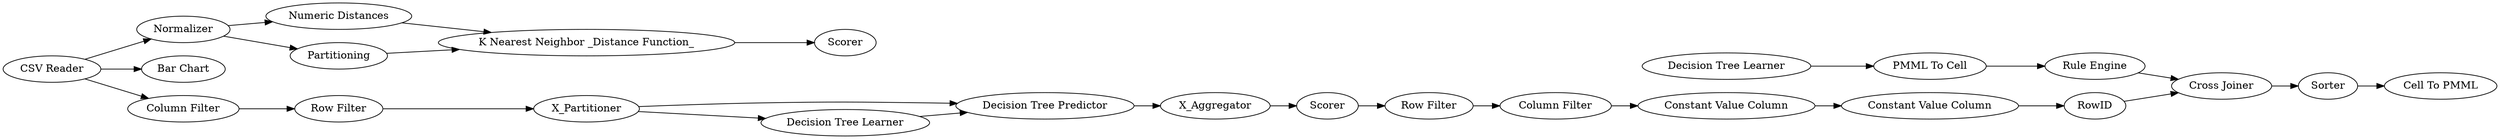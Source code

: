 digraph {
	"5558215564186519127_290" [label="Constant Value Column"]
	"2458070121410873182_28" [label="PMML To Cell"]
	"8477806873549626486_2" [label=X_Partitioner]
	"5558215564186519127_293" [label=RowID]
	"8477806873549626486_32" [label="Decision Tree Predictor"]
	"-8934599507313106552_52" [label=Sorter]
	"2458070121410873182_34" [label="Rule Engine"]
	"5558215564186519127_292" [label="Constant Value Column"]
	"-8934599507313106552_11" [label=Normalizer]
	"8477806873549626486_31" [label="Decision Tree Learner"]
	"5558215564186519127_9" [label="Row Filter"]
	"-8934599507313106552_3" [label="Row Filter"]
	"8477806873549626486_38" [label="Cross Joiner"]
	"5558215564186519127_294" [label="Column Filter"]
	"-8934599507313106552_4" [label="Bar Chart"]
	"8477806873549626486_7" [label=X_Aggregator]
	"-8934599507313106552_2" [label="Column Filter"]
	"-8934599507313106552_10" [label="Numeric Distances"]
	"-8934599507313106552_1" [label="CSV Reader"]
	"-8934599507313106552_54" [label="Cell To PMML"]
	"2458070121410873182_33" [label="Decision Tree Learner"]
	"8477806873549626486_39" [label=Scorer]
	"-8934599507313106552_9" [label=Scorer]
	"-8934599507313106552_8" [label=Partitioning]
	"-8934599507313106552_6" [label="K Nearest Neighbor _Distance Function_"]
	"-8934599507313106552_10" -> "-8934599507313106552_6"
	"8477806873549626486_2" -> "8477806873549626486_31"
	"2458070121410873182_33" -> "2458070121410873182_28"
	"8477806873549626486_2" -> "8477806873549626486_32"
	"-8934599507313106552_6" -> "-8934599507313106552_9"
	"-8934599507313106552_1" -> "-8934599507313106552_11"
	"8477806873549626486_7" -> "8477806873549626486_39"
	"8477806873549626486_31" -> "8477806873549626486_32"
	"2458070121410873182_28" -> "2458070121410873182_34"
	"-8934599507313106552_3" -> "8477806873549626486_2"
	"2458070121410873182_34" -> "8477806873549626486_38"
	"-8934599507313106552_1" -> "-8934599507313106552_4"
	"8477806873549626486_39" -> "5558215564186519127_9"
	"5558215564186519127_294" -> "5558215564186519127_290"
	"-8934599507313106552_52" -> "-8934599507313106552_54"
	"8477806873549626486_38" -> "-8934599507313106552_52"
	"-8934599507313106552_11" -> "-8934599507313106552_10"
	"8477806873549626486_32" -> "8477806873549626486_7"
	"-8934599507313106552_1" -> "-8934599507313106552_2"
	"5558215564186519127_293" -> "8477806873549626486_38"
	"5558215564186519127_290" -> "5558215564186519127_292"
	"5558215564186519127_292" -> "5558215564186519127_293"
	"-8934599507313106552_8" -> "-8934599507313106552_6"
	"-8934599507313106552_11" -> "-8934599507313106552_8"
	"-8934599507313106552_2" -> "-8934599507313106552_3"
	"5558215564186519127_9" -> "5558215564186519127_294"
	rankdir=LR
}
